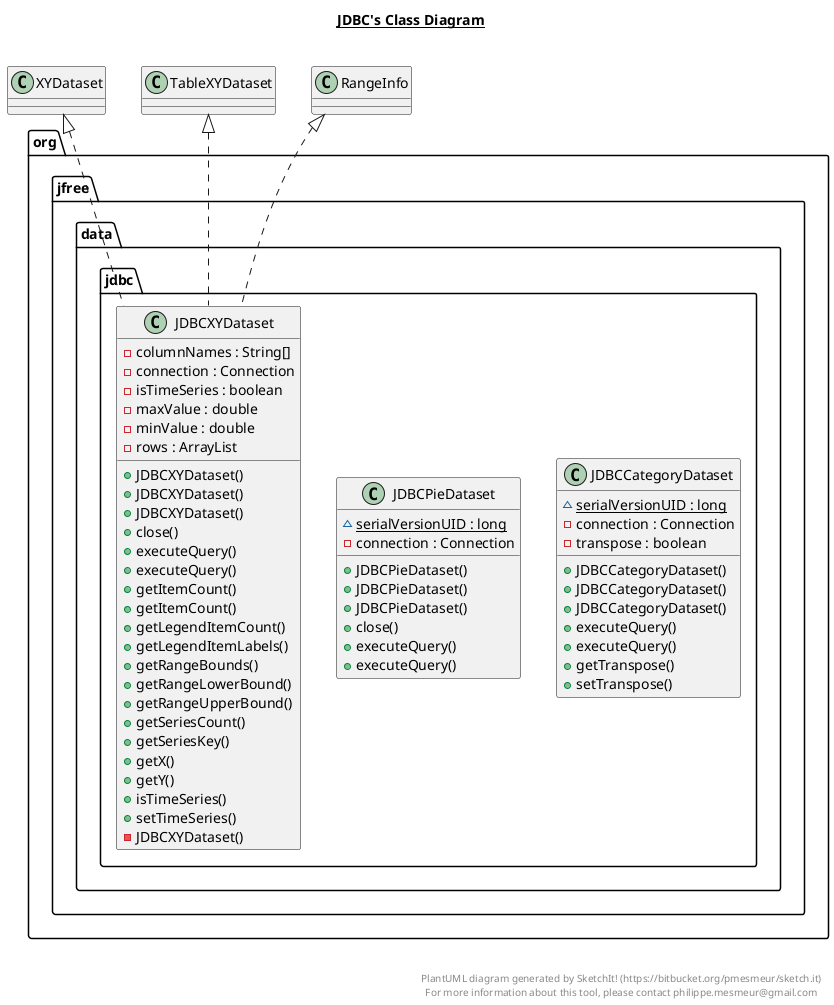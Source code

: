@startuml

title __JDBC's Class Diagram__\n

  namespace org.jfree.data {
    namespace jdbc {
      class org.jfree.data.jdbc.JDBCCategoryDataset {
          {static} ~ serialVersionUID : long
          - connection : Connection
          - transpose : boolean
          + JDBCCategoryDataset()
          + JDBCCategoryDataset()
          + JDBCCategoryDataset()
          + executeQuery()
          + executeQuery()
          + getTranspose()
          + setTranspose()
      }
    }
  }
  

  namespace org.jfree.data {
    namespace jdbc {
      class org.jfree.data.jdbc.JDBCPieDataset {
          {static} ~ serialVersionUID : long
          - connection : Connection
          + JDBCPieDataset()
          + JDBCPieDataset()
          + JDBCPieDataset()
          + close()
          + executeQuery()
          + executeQuery()
      }
    }
  }
  

  namespace org.jfree.data {
    namespace jdbc {
      class org.jfree.data.jdbc.JDBCXYDataset {
          - columnNames : String[]
          - connection : Connection
          - isTimeSeries : boolean
          - maxValue : double
          - minValue : double
          - rows : ArrayList
          + JDBCXYDataset()
          + JDBCXYDataset()
          + JDBCXYDataset()
          + close()
          + executeQuery()
          + executeQuery()
          + getItemCount()
          + getItemCount()
          + getLegendItemCount()
          + getLegendItemLabels()
          + getRangeBounds()
          + getRangeLowerBound()
          + getRangeUpperBound()
          + getSeriesCount()
          + getSeriesKey()
          + getX()
          + getY()
          + isTimeSeries()
          + setTimeSeries()
          - JDBCXYDataset()
      }
    }
  }
  

  org.jfree.data.jdbc.JDBCXYDataset .up.|> RangeInfo
  org.jfree.data.jdbc.JDBCXYDataset .up.|> TableXYDataset
  org.jfree.data.jdbc.JDBCXYDataset .up.|> XYDataset


right footer


PlantUML diagram generated by SketchIt! (https://bitbucket.org/pmesmeur/sketch.it)
For more information about this tool, please contact philippe.mesmeur@gmail.com
endfooter

@enduml

